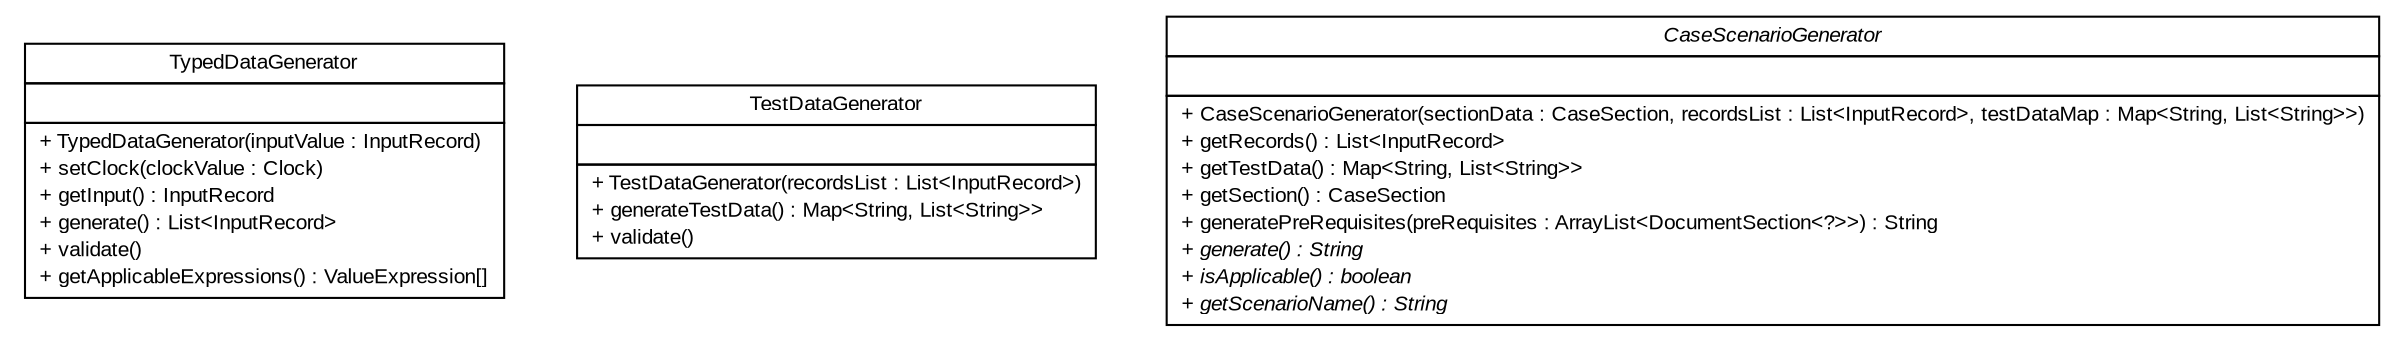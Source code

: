 #!/usr/local/bin/dot
#
# Class diagram 
# Generated by UMLGraph version R5_6 (http://www.umlgraph.org/)
#

digraph G {
	edge [fontname="arial",fontsize=10,labelfontname="arial",labelfontsize=10];
	node [fontname="arial",fontsize=10,shape=plaintext];
	nodesep=0.25;
	ranksep=0.5;
	// com.github.mkolisnyk.aerial.datagenerators.TypedDataGenerator
	c359 [label=<<table title="com.github.mkolisnyk.aerial.datagenerators.TypedDataGenerator" border="0" cellborder="1" cellspacing="0" cellpadding="2" port="p" href="./TypedDataGenerator.html">
		<tr><td><table border="0" cellspacing="0" cellpadding="1">
<tr><td align="center" balign="center"> TypedDataGenerator </td></tr>
		</table></td></tr>
		<tr><td><table border="0" cellspacing="0" cellpadding="1">
<tr><td align="left" balign="left">  </td></tr>
		</table></td></tr>
		<tr><td><table border="0" cellspacing="0" cellpadding="1">
<tr><td align="left" balign="left"> + TypedDataGenerator(inputValue : InputRecord) </td></tr>
<tr><td align="left" balign="left"> + setClock(clockValue : Clock) </td></tr>
<tr><td align="left" balign="left"> + getInput() : InputRecord </td></tr>
<tr><td align="left" balign="left"> + generate() : List&lt;InputRecord&gt; </td></tr>
<tr><td align="left" balign="left"> + validate() </td></tr>
<tr><td align="left" balign="left"> + getApplicableExpressions() : ValueExpression[] </td></tr>
		</table></td></tr>
		</table>>, URL="./TypedDataGenerator.html", fontname="arial", fontcolor="black", fontsize=10.0];
	// com.github.mkolisnyk.aerial.datagenerators.TestDataGenerator
	c360 [label=<<table title="com.github.mkolisnyk.aerial.datagenerators.TestDataGenerator" border="0" cellborder="1" cellspacing="0" cellpadding="2" port="p" href="./TestDataGenerator.html">
		<tr><td><table border="0" cellspacing="0" cellpadding="1">
<tr><td align="center" balign="center"> TestDataGenerator </td></tr>
		</table></td></tr>
		<tr><td><table border="0" cellspacing="0" cellpadding="1">
<tr><td align="left" balign="left">  </td></tr>
		</table></td></tr>
		<tr><td><table border="0" cellspacing="0" cellpadding="1">
<tr><td align="left" balign="left"> + TestDataGenerator(recordsList : List&lt;InputRecord&gt;) </td></tr>
<tr><td align="left" balign="left"> + generateTestData() : Map&lt;String, List&lt;String&gt;&gt; </td></tr>
<tr><td align="left" balign="left"> + validate() </td></tr>
		</table></td></tr>
		</table>>, URL="./TestDataGenerator.html", fontname="arial", fontcolor="black", fontsize=10.0];
	// com.github.mkolisnyk.aerial.datagenerators.CaseScenarioGenerator
	c361 [label=<<table title="com.github.mkolisnyk.aerial.datagenerators.CaseScenarioGenerator" border="0" cellborder="1" cellspacing="0" cellpadding="2" port="p" href="./CaseScenarioGenerator.html">
		<tr><td><table border="0" cellspacing="0" cellpadding="1">
<tr><td align="center" balign="center"><font face="arial italic"> CaseScenarioGenerator </font></td></tr>
		</table></td></tr>
		<tr><td><table border="0" cellspacing="0" cellpadding="1">
<tr><td align="left" balign="left">  </td></tr>
		</table></td></tr>
		<tr><td><table border="0" cellspacing="0" cellpadding="1">
<tr><td align="left" balign="left"> + CaseScenarioGenerator(sectionData : CaseSection, recordsList : List&lt;InputRecord&gt;, testDataMap : Map&lt;String, List&lt;String&gt;&gt;) </td></tr>
<tr><td align="left" balign="left"> + getRecords() : List&lt;InputRecord&gt; </td></tr>
<tr><td align="left" balign="left"> + getTestData() : Map&lt;String, List&lt;String&gt;&gt; </td></tr>
<tr><td align="left" balign="left"> + getSection() : CaseSection </td></tr>
<tr><td align="left" balign="left"> + generatePreRequisites(preRequisites : ArrayList&lt;DocumentSection&lt;?&gt;&gt;) : String </td></tr>
<tr><td align="left" balign="left"><font face="arial italic" point-size="10.0"> + generate() : String </font></td></tr>
<tr><td align="left" balign="left"><font face="arial italic" point-size="10.0"> + isApplicable() : boolean </font></td></tr>
<tr><td align="left" balign="left"><font face="arial italic" point-size="10.0"> + getScenarioName() : String </font></td></tr>
		</table></td></tr>
		</table>>, URL="./CaseScenarioGenerator.html", fontname="arial", fontcolor="black", fontsize=10.0];
}

